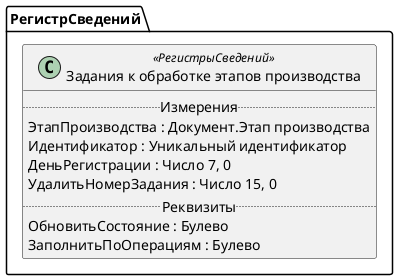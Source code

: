 ﻿@startuml ЗаданияКОбработкеЭтаповПроизводства
'!include templates.wsd
'..\include templates.wsd
class РегистрСведений.ЗаданияКОбработкеЭтаповПроизводства as "Задания к обработке этапов производства" <<РегистрыСведений>>
{
..Измерения..
ЭтапПроизводства : Документ.Этап производства
Идентификатор : Уникальный идентификатор
ДеньРегистрации : Число 7, 0
УдалитьНомерЗадания : Число 15, 0
..Реквизиты..
ОбновитьСостояние : Булево
ЗаполнитьПоОперациям : Булево
}
@enduml
